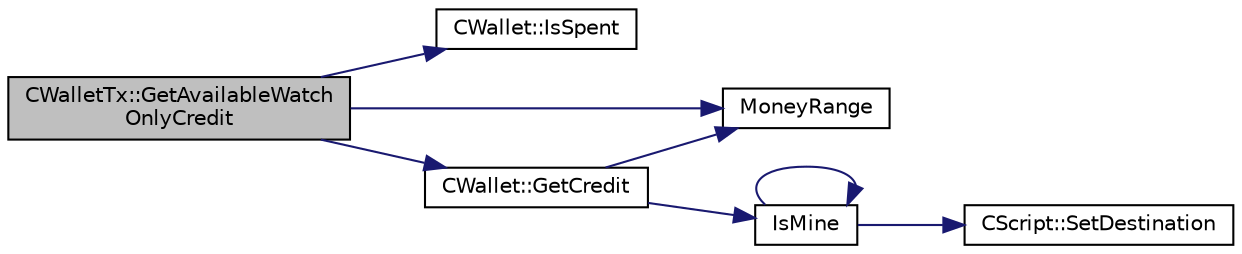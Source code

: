 digraph "CWalletTx::GetAvailableWatchOnlyCredit"
{
  edge [fontname="Helvetica",fontsize="10",labelfontname="Helvetica",labelfontsize="10"];
  node [fontname="Helvetica",fontsize="10",shape=record];
  rankdir="LR";
  Node127 [label="CWalletTx::GetAvailableWatch\lOnlyCredit",height=0.2,width=0.4,color="black", fillcolor="grey75", style="filled", fontcolor="black"];
  Node127 -> Node128 [color="midnightblue",fontsize="10",style="solid",fontname="Helvetica"];
  Node128 [label="CWallet::IsSpent",height=0.2,width=0.4,color="black", fillcolor="white", style="filled",URL="$d2/de5/class_c_wallet.html#a6adcf1c224ed3c3fe4b0b19f6fca75d8"];
  Node127 -> Node129 [color="midnightblue",fontsize="10",style="solid",fontname="Helvetica"];
  Node129 [label="CWallet::GetCredit",height=0.2,width=0.4,color="black", fillcolor="white", style="filled",URL="$d2/de5/class_c_wallet.html#aa60b69c7d4ea6063ed83b13d7c6fe695"];
  Node129 -> Node130 [color="midnightblue",fontsize="10",style="solid",fontname="Helvetica"];
  Node130 [label="MoneyRange",height=0.2,width=0.4,color="black", fillcolor="white", style="filled",URL="$dd/d2f/amount_8h.html#a12db56a9a1c931941f0943ecbb278aae"];
  Node129 -> Node131 [color="midnightblue",fontsize="10",style="solid",fontname="Helvetica"];
  Node131 [label="IsMine",height=0.2,width=0.4,color="black", fillcolor="white", style="filled",URL="$dd/d0f/script_8cpp.html#adc59cf67d903c1ba1ef225561b85bfce"];
  Node131 -> Node132 [color="midnightblue",fontsize="10",style="solid",fontname="Helvetica"];
  Node132 [label="CScript::SetDestination",height=0.2,width=0.4,color="black", fillcolor="white", style="filled",URL="$d9/d4b/class_c_script.html#ad1b5a9077241aa06116040c4f1b7c31e"];
  Node131 -> Node131 [color="midnightblue",fontsize="10",style="solid",fontname="Helvetica"];
  Node127 -> Node130 [color="midnightblue",fontsize="10",style="solid",fontname="Helvetica"];
}
